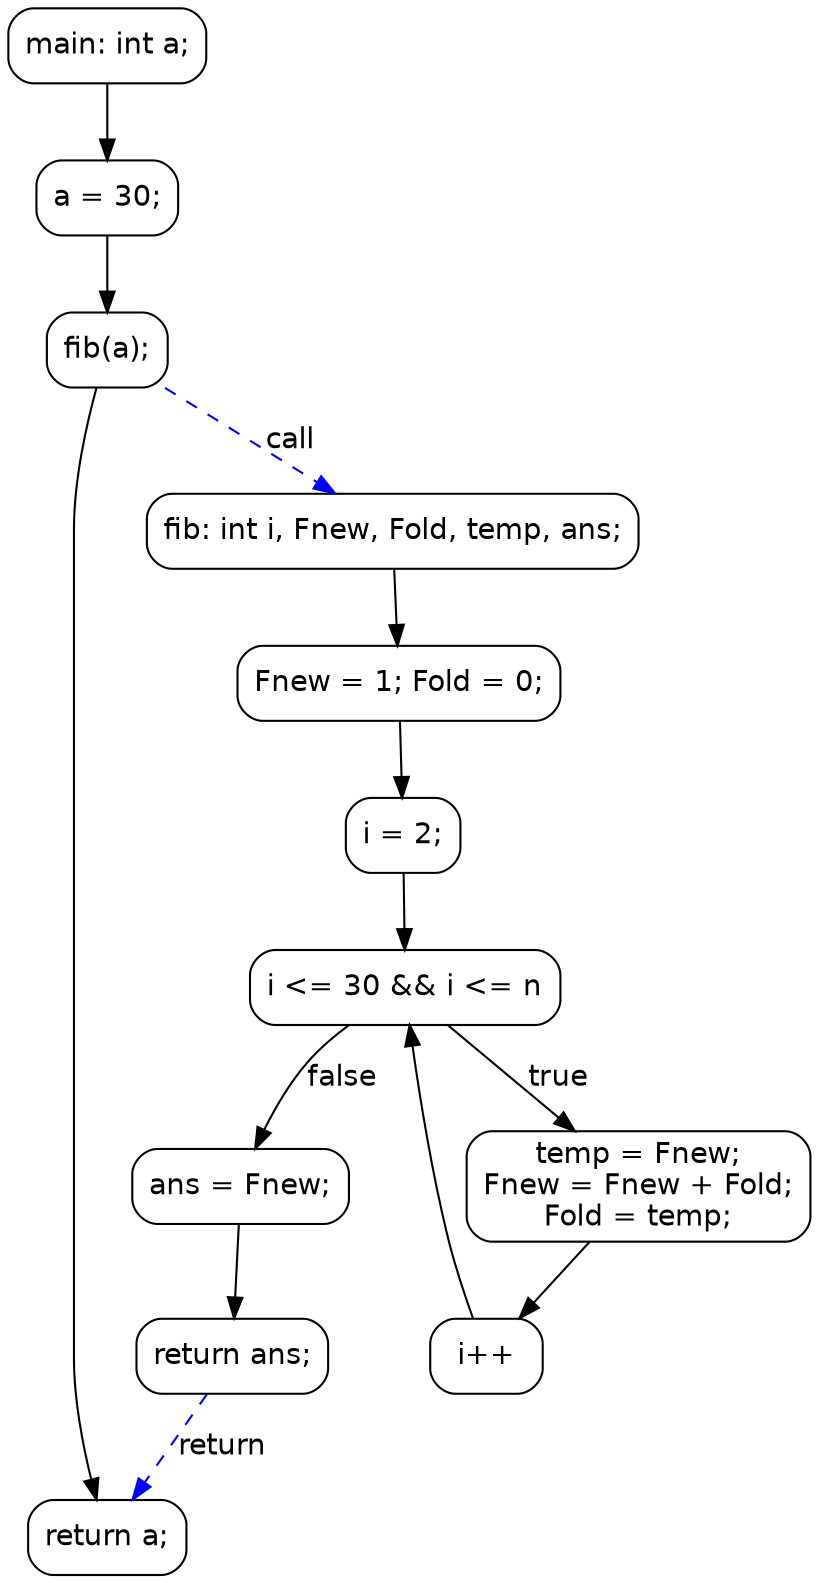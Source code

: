 digraph fibcall_CFG {
    node [shape=box, style=rounded, fontname="Helvetica"];
    edge [fontname="Helvetica"];

    // Main function
    M1 [label="main: int a;"];
    M2 [label="a = 30;"];
    M3 [label="fib(a);"];
    M4 [label="return a;"];

    // Fib function
    F1 [label="fib: int i, Fnew, Fold, temp, ans;"];
    F2 [label="Fnew = 1; Fold = 0;"];
    F3 [label="i = 2;"];
    F4 [label="i <= 30 && i <= n"];
    F5 [label="temp = Fnew;\nFnew = Fnew + Fold;\nFold = temp;"];
    F6 [label="i++"];
    F7 [label="ans = Fnew;"];
    F8 [label="return ans;"];

    // Main edges
    M1 -> M2 -> M3 -> M4;

    // Fib edges
    F1 -> F2 -> F3 -> F4;
    F4 -> F5 [label="true"];
    F5 -> F6 -> F4;
    F4 -> F7 [label="false"];
    F7 -> F8;

    // Function call edge
    M3 -> F1 [label="call", style=dashed, color=blue];
    F8 -> M4 [label="return", style=dashed, color=blue];
}